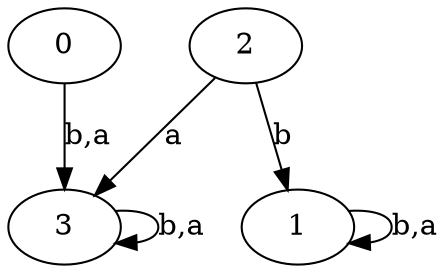 digraph {
 ranksep=0.5;
 d2tdocpreamble = "\usetikzlibrary{automata}";
 d2tfigpreamble = "\tikzstyle{every state}= [ draw=blue!50,very thick,fill=blue!20]  \tikzstyle{auto}= [fill=white]";
 node [style="state"];
 edge [lblstyle="auto",topath="bend right", len=4  ]
  "0" [label="0",];
  "1" [label="1",style = "state, initial, accepting"];
  "2" [label="2",];
  "3" [label="3",];
  "0" -> "3" [label="b,a"];
  "1" -> "1" [label="b,a",topath="loop above"];
  "2" -> "1" [label="b"];
  "2" -> "3" [label="a"];
  "3" -> "3" [label="b,a",topath="loop above"];
}